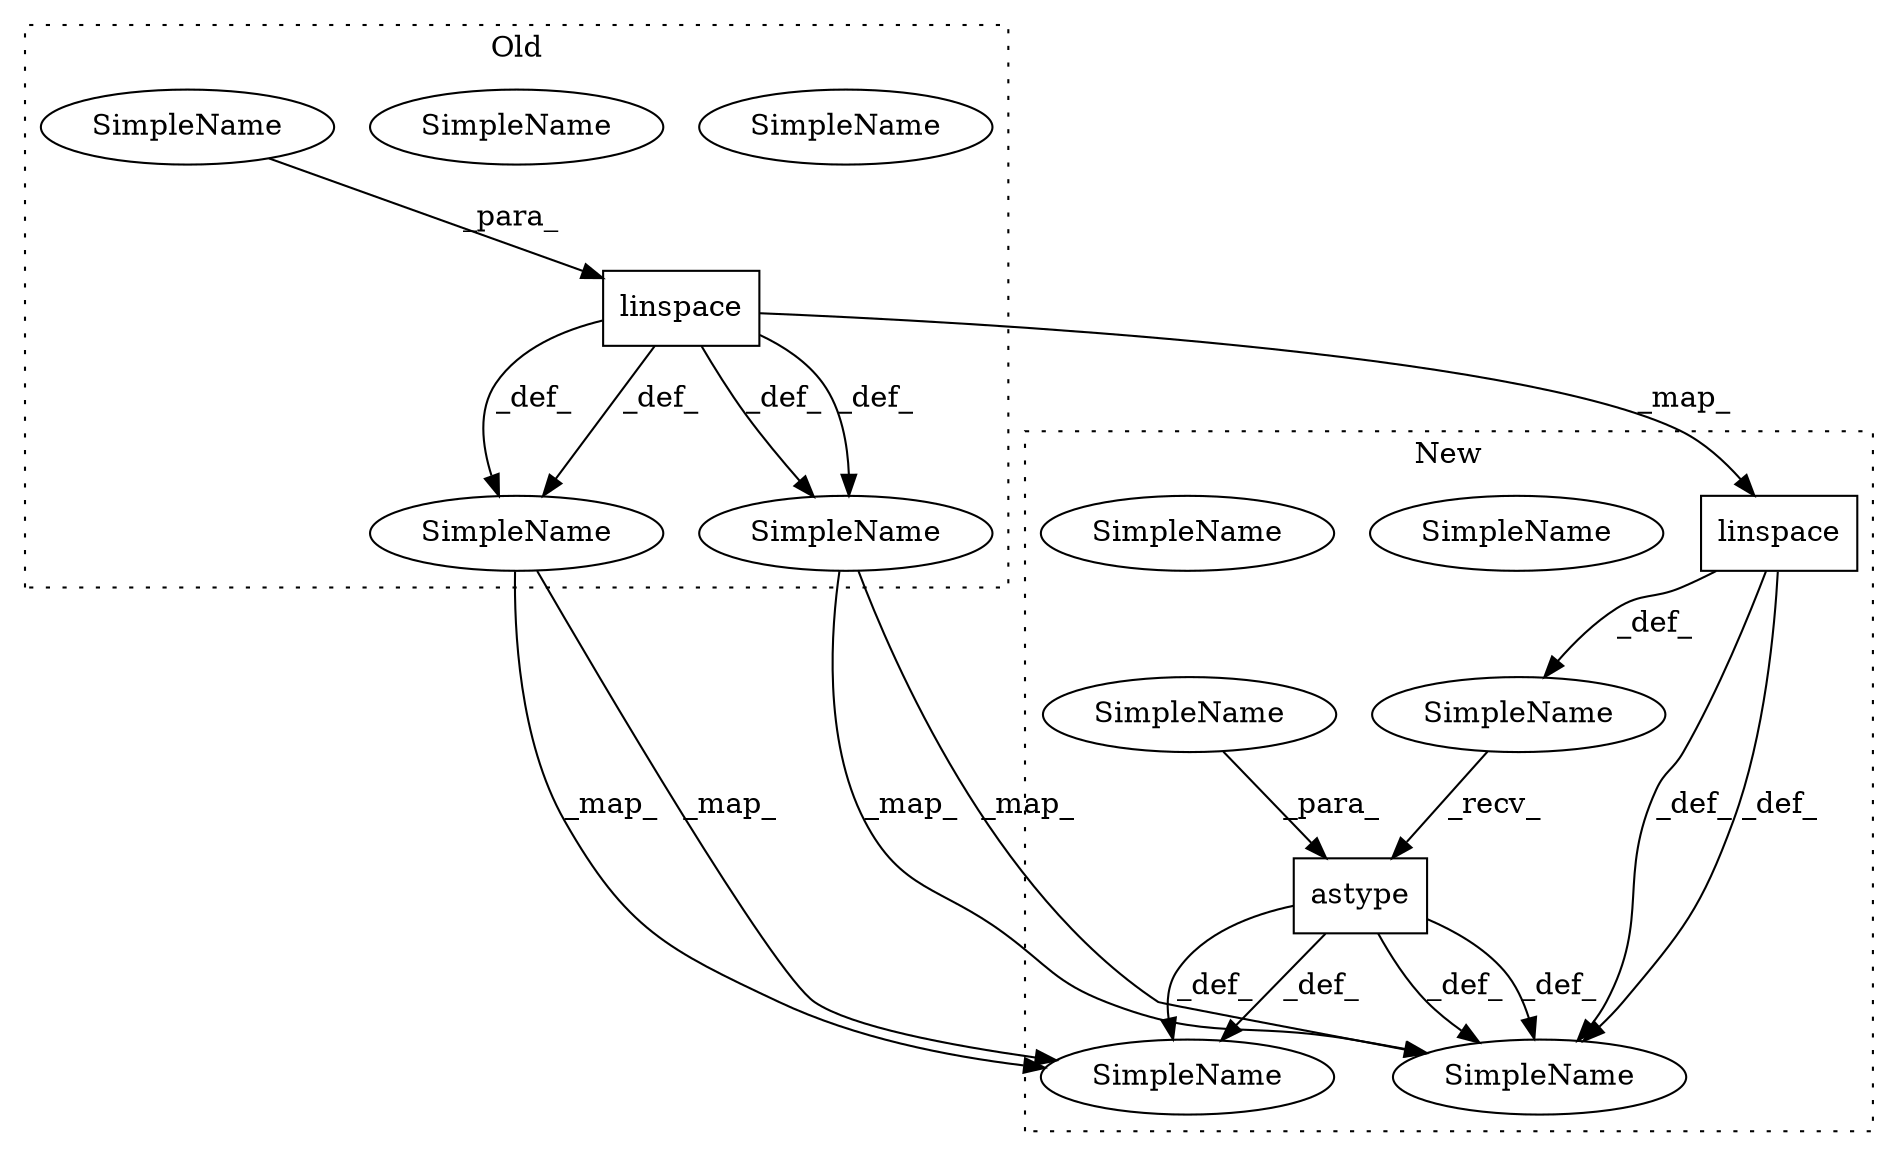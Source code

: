 digraph G {
subgraph cluster0 {
1 [label="linspace" a="32" s="5038,5080" l="9,1" shape="box"];
3 [label="SimpleName" a="42" s="5002" l="4" shape="ellipse"];
6 [label="SimpleName" a="42" s="5002" l="4" shape="ellipse"];
9 [label="SimpleName" a="42" s="5230" l="10" shape="ellipse"];
12 [label="SimpleName" a="42" s="5230" l="10" shape="ellipse"];
13 [label="SimpleName" a="42" s="5077" l="3" shape="ellipse"];
label = "Old";
style="dotted";
}
subgraph cluster1 {
2 [label="linspace" a="32" s="5038,5076" l="9,1" shape="box"];
4 [label="SimpleName" a="42" s="5002" l="4" shape="ellipse"];
5 [label="SimpleName" a="42" s="5002" l="4" shape="ellipse"];
7 [label="SimpleName" a="42" s="" l="" shape="ellipse"];
8 [label="astype" a="32" s="5078,5088" l="7,1" shape="box"];
10 [label="SimpleName" a="42" s="5246" l="10" shape="ellipse"];
11 [label="SimpleName" a="42" s="5246" l="10" shape="ellipse"];
14 [label="SimpleName" a="42" s="5085" l="3" shape="ellipse"];
label = "New";
style="dotted";
}
1 -> 6 [label="_def_"];
1 -> 12 [label="_def_"];
1 -> 2 [label="_map_"];
1 -> 12 [label="_def_"];
1 -> 6 [label="_def_"];
2 -> 11 [label="_def_"];
2 -> 11 [label="_def_"];
2 -> 7 [label="_def_"];
6 -> 5 [label="_map_"];
6 -> 5 [label="_map_"];
7 -> 8 [label="_recv_"];
8 -> 5 [label="_def_"];
8 -> 11 [label="_def_"];
8 -> 5 [label="_def_"];
8 -> 11 [label="_def_"];
12 -> 11 [label="_map_"];
12 -> 11 [label="_map_"];
13 -> 1 [label="_para_"];
14 -> 8 [label="_para_"];
}